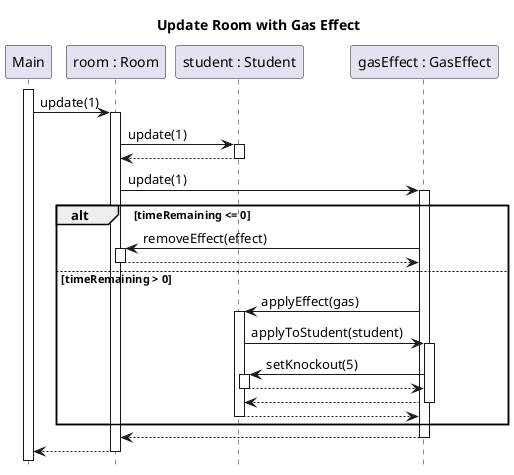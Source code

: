 @startuml room-update-gas-no-mask
title Update Room with Gas Effect
hide footbox
autoactivate on
skinparam SequenceReferenceBackgroundColor white

participant Main
participant "room : Room" as room
participant "student : Student" as student
participant "gasEffect : GasEffect" as gas

activate Main
Main -> room : update(1)
	room -> student : update(1)
	    return
	    room -> gas : update(1)
        alt timeRemaining <= 0
		    gas -> room ++: removeEffect(effect)
		    return
	    else timeRemaining > 0
        gas -> student : applyEffect(gas)
            student -> gas : applyToStudent(student)
                gas -> student : setKnockout(5)
                return
            return
        return
        end
	return
return

@enduml